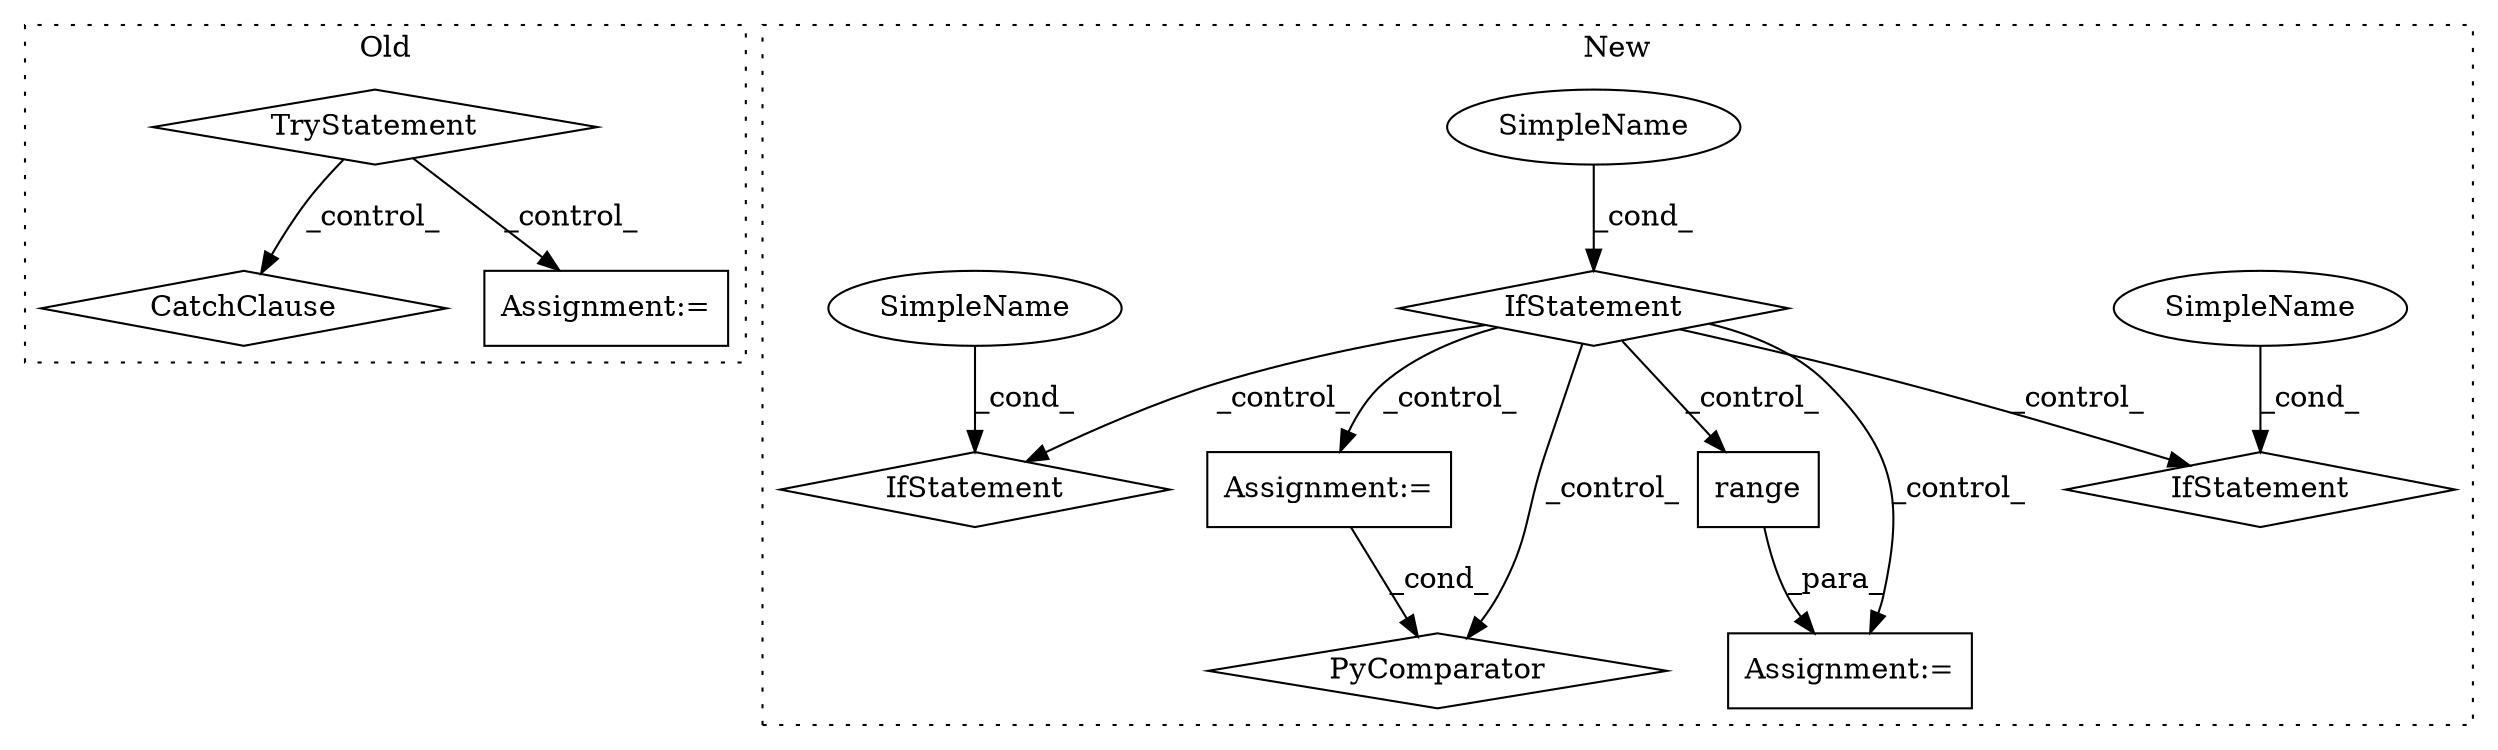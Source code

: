 digraph G {
subgraph cluster0 {
1 [label="TryStatement" a="54" s="14939" l="4" shape="diamond"];
4 [label="CatchClause" a="12" s="15165,15199" l="13,2" shape="diamond"];
5 [label="Assignment:=" a="7" s="14962" l="1" shape="box"];
label = "Old";
style="dotted";
}
subgraph cluster1 {
2 [label="range" a="32" s="15467,15474" l="6,1" shape="box"];
3 [label="Assignment:=" a="7" s="15460" l="24" shape="box"];
6 [label="IfStatement" a="25" s="15016,15143" l="4,2" shape="diamond"];
7 [label="SimpleName" a="42" s="" l="" shape="ellipse"];
8 [label="IfStatement" a="25" s="15644" l="27" shape="diamond"];
9 [label="Assignment:=" a="7" s="15366" l="30" shape="box"];
10 [label="IfStatement" a="25" s="15460" l="24" shape="diamond"];
11 [label="PyComparator" a="113" s="15366" l="30" shape="diamond"];
12 [label="SimpleName" a="42" s="15479" l="5" shape="ellipse"];
13 [label="SimpleName" a="42" s="15666" l="5" shape="ellipse"];
label = "New";
style="dotted";
}
1 -> 4 [label="_control_"];
1 -> 5 [label="_control_"];
2 -> 3 [label="_para_"];
6 -> 10 [label="_control_"];
6 -> 2 [label="_control_"];
6 -> 9 [label="_control_"];
6 -> 3 [label="_control_"];
6 -> 8 [label="_control_"];
6 -> 11 [label="_control_"];
7 -> 6 [label="_cond_"];
9 -> 11 [label="_cond_"];
12 -> 10 [label="_cond_"];
13 -> 8 [label="_cond_"];
}